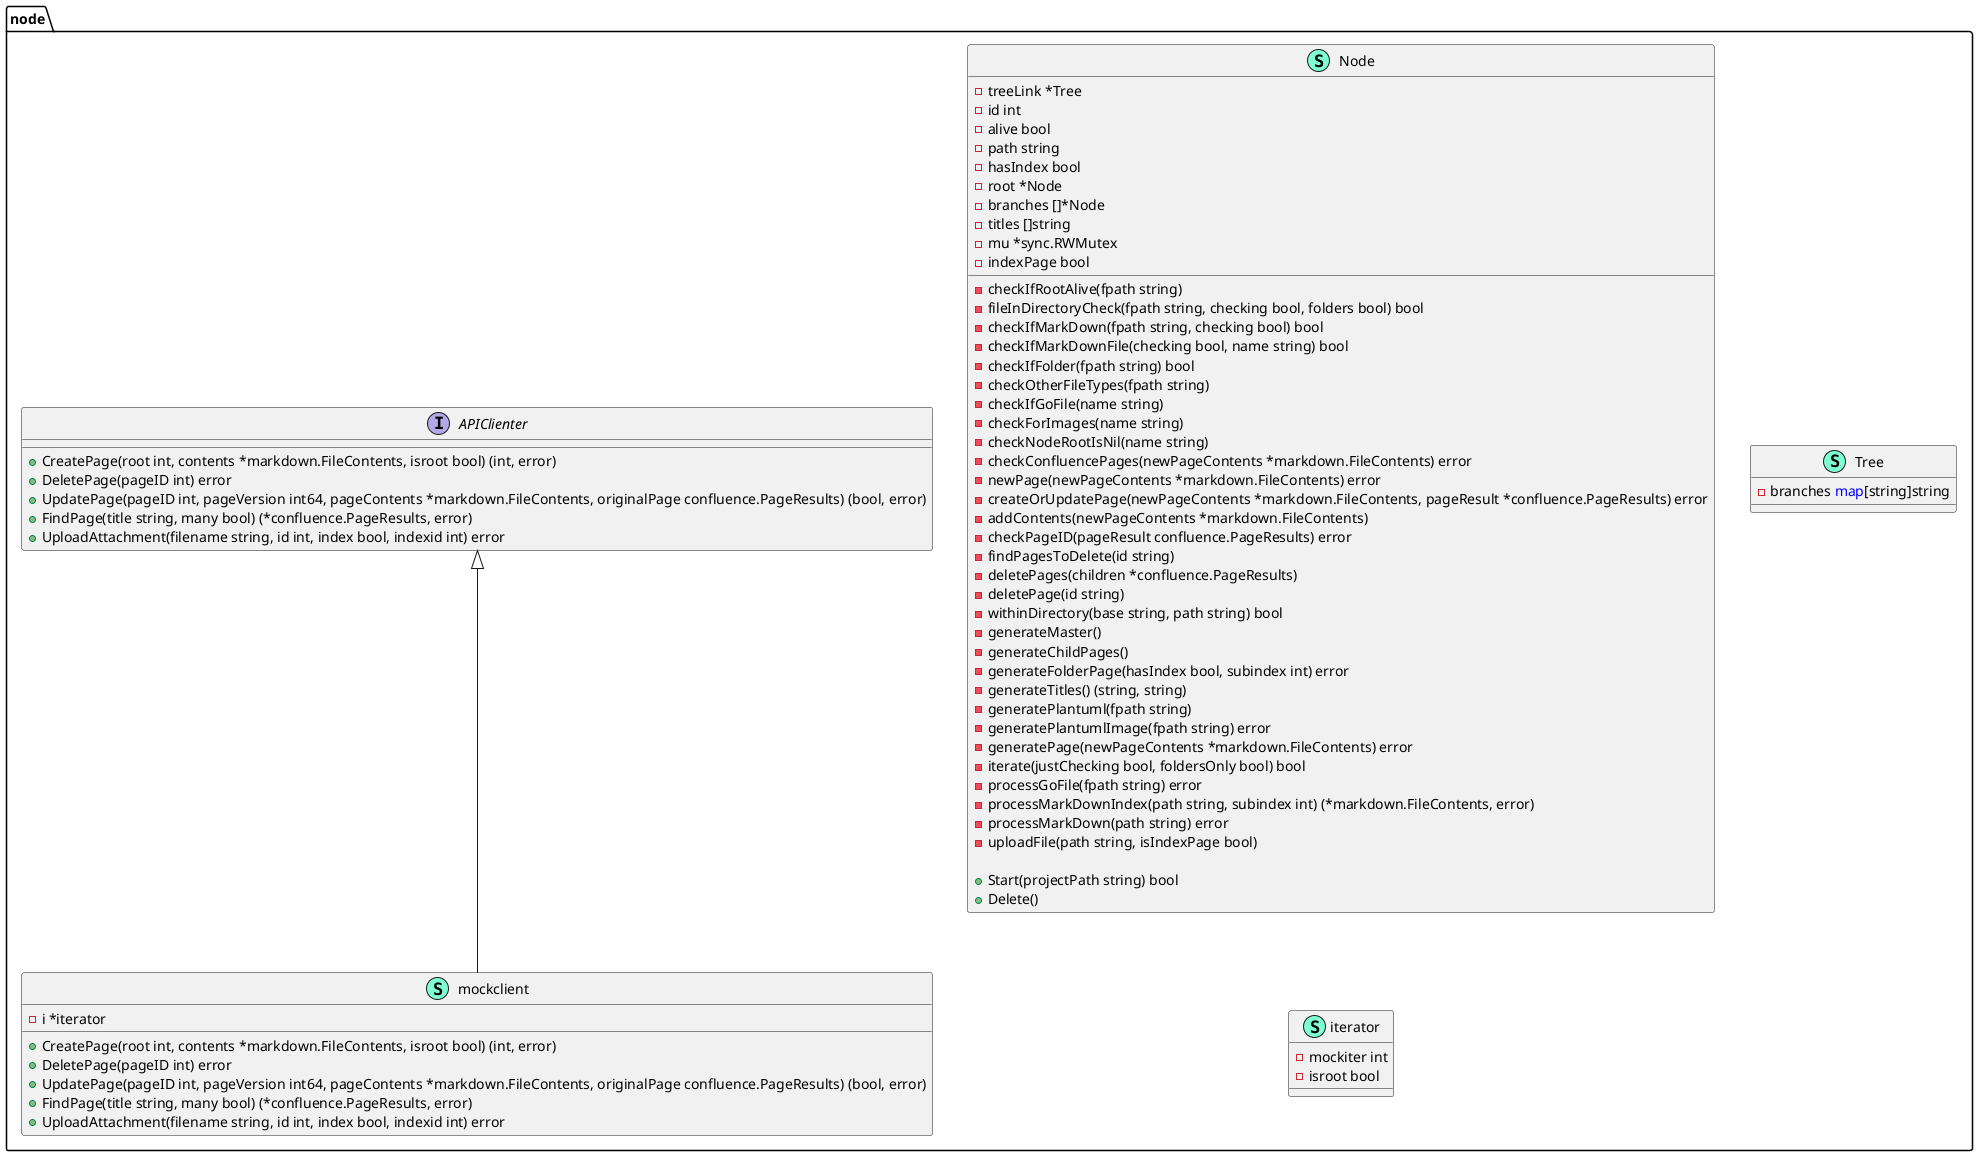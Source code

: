 @startuml
namespace node {
    interface APIClienter  {
        + CreatePage(root int, contents *markdown.FileContents, isroot bool) (int, error)
        + DeletePage(pageID int) error
        + UpdatePage(pageID int, pageVersion int64, pageContents *markdown.FileContents, originalPage confluence.PageResults) (bool, error)
        + FindPage(title string, many bool) (*confluence.PageResults, error)
        + UploadAttachment(filename string, id int, index bool, indexid int) error

    }
    class Node << (S,Aquamarine) >> {
        - treeLink *Tree
        - id int
        - alive bool
        - path string
        - hasIndex bool
        - root *Node
        - branches []*Node
        - titles []string
        - mu *sync.RWMutex
        - indexPage bool

        - checkIfRootAlive(fpath string) 
        - fileInDirectoryCheck(fpath string, checking bool, folders bool) bool
        - checkIfMarkDown(fpath string, checking bool) bool
        - checkIfMarkDownFile(checking bool, name string) bool
        - checkIfFolder(fpath string) bool
        - checkOtherFileTypes(fpath string) 
        - checkIfGoFile(name string) 
        - checkForImages(name string) 
        - checkNodeRootIsNil(name string) 
        - checkConfluencePages(newPageContents *markdown.FileContents) error
        - newPage(newPageContents *markdown.FileContents) error
        - createOrUpdatePage(newPageContents *markdown.FileContents, pageResult *confluence.PageResults) error
        - addContents(newPageContents *markdown.FileContents) 
        - checkPageID(pageResult confluence.PageResults) error
        - findPagesToDelete(id string) 
        - deletePages(children *confluence.PageResults) 
        - deletePage(id string) 
        - withinDirectory(base string, path string) bool
        - generateMaster() 
        - generateChildPages() 
        - generateFolderPage(hasIndex bool, subindex int) error
        - generateTitles() (string, string)
        - generatePlantuml(fpath string) 
        - generatePlantumlImage(fpath string) error
        - generatePage(newPageContents *markdown.FileContents) error
        - iterate(justChecking bool, foldersOnly bool) bool
        - processGoFile(fpath string) error
        - processMarkDownIndex(path string, subindex int) (*markdown.FileContents, error)
        - processMarkDown(path string) error
        - uploadFile(path string, isIndexPage bool) 

        + Start(projectPath string) bool
        + Delete() 

    }
    class Tree << (S,Aquamarine) >> {
        - branches <font color=blue>map</font>[string]string

    }
    class iterator << (S,Aquamarine) >> {
        - mockiter int
        - isroot bool

    }
    class mockclient << (S,Aquamarine) >> {
        - i *iterator

        + CreatePage(root int, contents *markdown.FileContents, isroot bool) (int, error)
        + DeletePage(pageID int) error
        + UpdatePage(pageID int, pageVersion int64, pageContents *markdown.FileContents, originalPage confluence.PageResults) (bool, error)
        + FindPage(title string, many bool) (*confluence.PageResults, error)
        + UploadAttachment(filename string, id int, index bool, indexid int) error

    }
}

"node.APIClienter" <|-- "node.mockclient"

@enduml
